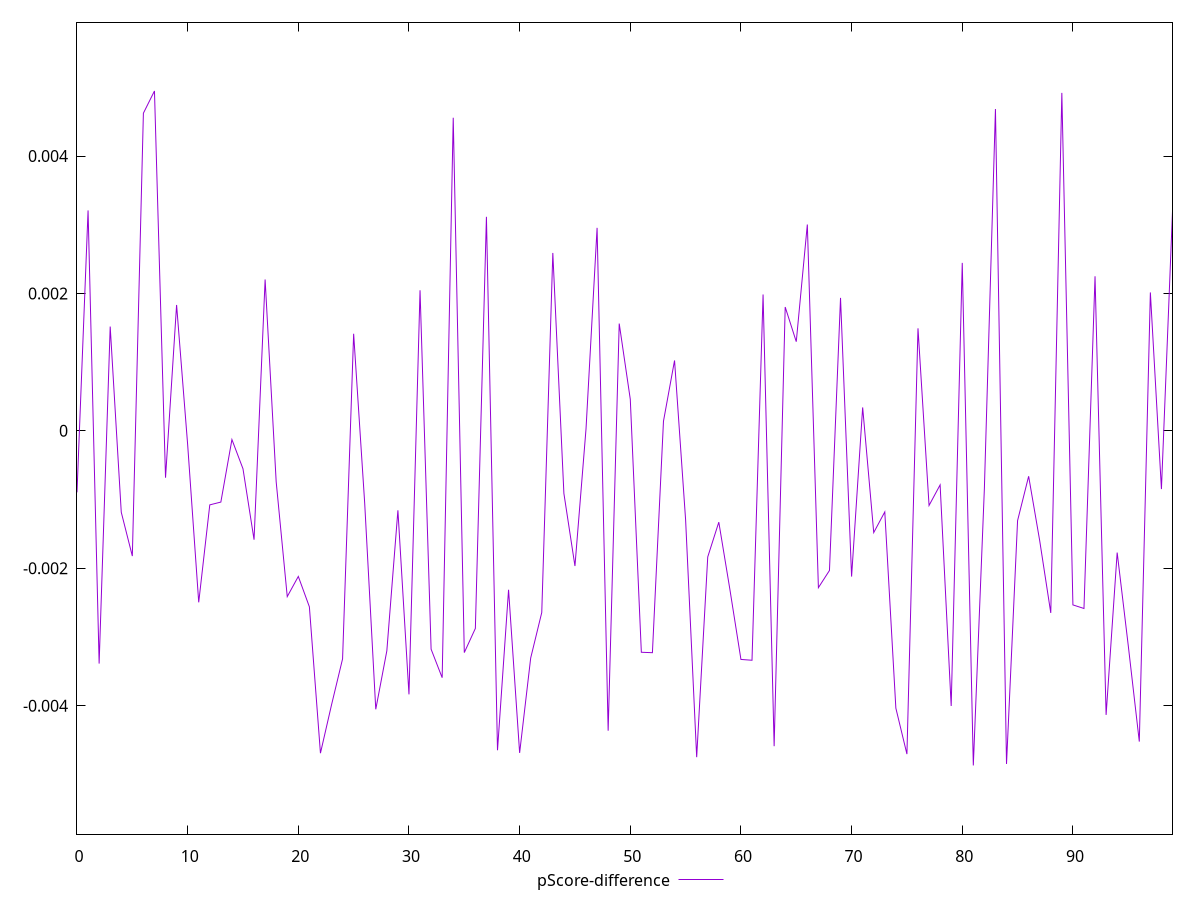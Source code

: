 reset

$pScoreDifference <<EOF
0 -0.0008944597670801357
1 0.0032089824163527014
2 -0.003387476589436611
3 0.0015180070438862714
4 -0.0011843597103545767
5 -0.0018227335865547145
6 0.004624442096736958
7 0.00494748317032756
8 -0.0006821999106458865
9 0.0018330587614635574
10 -0.00020169367340716615
11 -0.0024959877459490576
12 -0.0010772699375892758
13 -0.0010365594776460263
14 -0.0001264696192900816
15 -0.000552122943788369
16 -0.0015843409818601106
17 0.0022034233386269975
18 -0.0007414001287135985
19 -0.0024125769750613646
20 -0.002119132872754892
21 -0.0025613281932160836
22 -0.004691967026313026
23 -0.003989276686818144
24 -0.003318626147687631
25 0.0014133909957321222
26 -0.0010559036949917555
27 -0.004053192311702425
28 -0.003202170161291318
29 -0.001156430879413306
30 -0.0038361994974054348
31 0.0020461569451312167
32 -0.0031780420299734047
33 -0.003593010404153052
34 0.004557947620200009
35 -0.003227609035037493
36 -0.002875901210546261
37 0.003116320843307152
38 -0.004649054740609948
39 -0.002312827033357334
40 -0.004688103523187492
41 -0.00330632995288882
42 -0.0026442362553372734
43 0.002589581948543751
44 -0.0009101154140701562
45 -0.001967516027191696
46 0.00002880512111347322
47 0.0029552225006393984
48 -0.004365075167375387
49 0.0015618595671291757
50 0.0004603297603302803
51 -0.0032228949176016375
52 -0.0032291330185272304
53 0.000140453372013849
54 0.0010248030726709434
55 -0.0012964702165128017
56 -0.004749989947504751
57 -0.0018350042324510873
58 -0.0013289584646989372
59 -0.0023065619626416733
60 -0.0033273300883781554
61 -0.0033392071885329777
62 0.0019851844719298573
63 -0.004589652763327123
64 0.0018025183799788014
65 0.00129818334036913
66 0.0030036336119007023
67 -0.002282445502077679
68 -0.0020320690487544146
69 0.0019352848317526483
70 -0.0021207768839995866
71 0.00034140659394410466
72 -0.0014805664757024939
73 -0.001179770448986206
74 -0.004036443152869884
75 -0.004705103224816876
76 0.0014926447697054535
77 -0.0010858520359725565
78 -0.0007864433702802209
79 -0.004004998351494926
80 0.0024454854211318766
81 -0.004870311935663896
82 -0.0008376354320887014
83 0.004685074134028966
84 -0.004848812597236241
85 -0.0013069234472226077
86 -0.0006608954970060976
87 -0.001599897650746751
88 -0.0026503007564814274
89 0.004919934271328752
90 -0.0025332775569881782
91 -0.002585595288810638
92 0.0022503175691469535
93 -0.004134719073856763
94 -0.0017715615770492743
95 -0.00312309486902973
96 -0.004523239593787309
97 0.002014897176090047
98 -0.0008474590573330776
99 0.003194675002008651
EOF

set key outside below
set xrange [0:99]
set yrange [-0.005870311935663896:0.00594748317032756]
set trange [-0.005870311935663896:0.00594748317032756]
set terminal svg size 640, 500 enhanced background rgb 'white'
set output "reports/report_00027_2021-02-24T12-40-31.850Z/first-cpu-idle/samples/music/pScore-difference/values.svg"

plot $pScoreDifference title "pScore-difference" with line

reset
